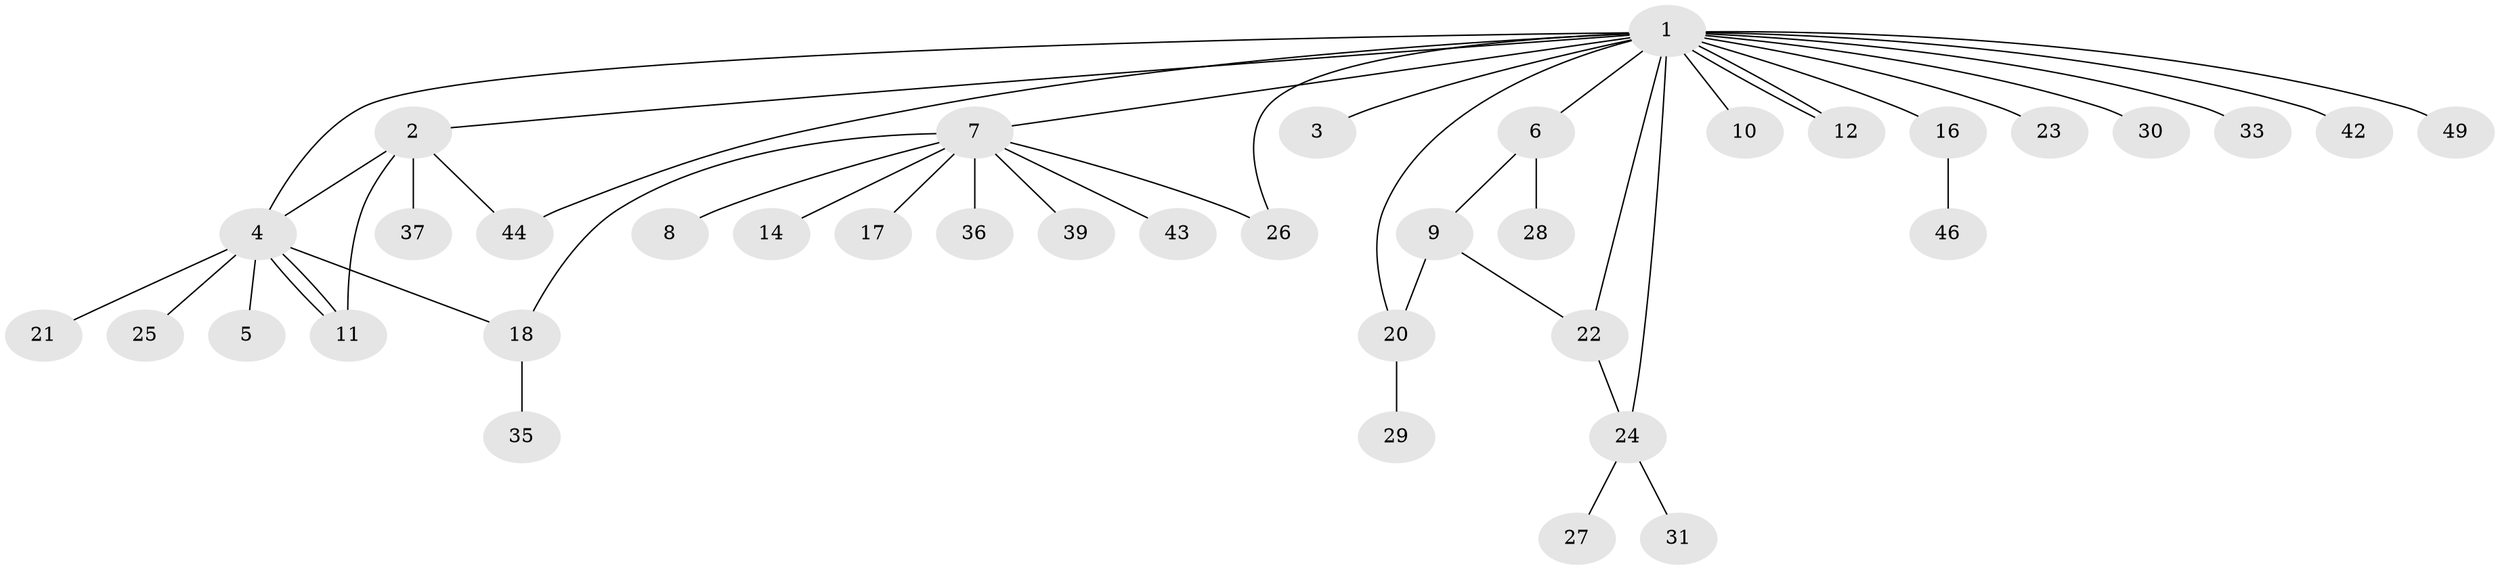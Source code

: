 // Generated by graph-tools (version 1.1) at 2025/23/03/03/25 07:23:48]
// undirected, 38 vertices, 47 edges
graph export_dot {
graph [start="1"]
  node [color=gray90,style=filled];
  1 [super="+15"];
  2 [super="+41"];
  3;
  4 [super="+19"];
  5;
  6 [super="+32"];
  7 [super="+45"];
  8;
  9 [super="+13"];
  10;
  11;
  12 [super="+38"];
  14;
  16;
  17;
  18;
  20;
  21;
  22;
  23;
  24 [super="+34"];
  25;
  26 [super="+48"];
  27;
  28;
  29 [super="+50"];
  30;
  31;
  33;
  35 [super="+40"];
  36;
  37;
  39;
  42;
  43;
  44;
  46 [super="+47"];
  49;
  1 -- 2;
  1 -- 3;
  1 -- 4;
  1 -- 6;
  1 -- 7;
  1 -- 10;
  1 -- 12;
  1 -- 12;
  1 -- 16;
  1 -- 20;
  1 -- 22;
  1 -- 23;
  1 -- 26;
  1 -- 30;
  1 -- 33;
  1 -- 42;
  1 -- 44;
  1 -- 49;
  1 -- 24;
  2 -- 37;
  2 -- 44;
  2 -- 11;
  2 -- 4;
  4 -- 5;
  4 -- 11;
  4 -- 11;
  4 -- 18;
  4 -- 21;
  4 -- 25;
  6 -- 9;
  6 -- 28;
  7 -- 8;
  7 -- 14;
  7 -- 17;
  7 -- 18;
  7 -- 36;
  7 -- 39;
  7 -- 43;
  7 -- 26;
  9 -- 20;
  9 -- 22;
  16 -- 46;
  18 -- 35;
  20 -- 29;
  22 -- 24;
  24 -- 27;
  24 -- 31;
}
